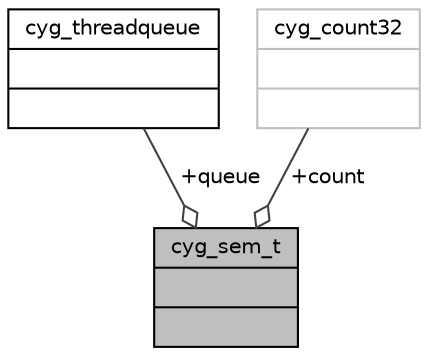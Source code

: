 digraph "cyg_sem_t"
{
  edge [fontname="Helvetica",fontsize="10",labelfontname="Helvetica",labelfontsize="10"];
  node [fontname="Helvetica",fontsize="10",shape=record];
  Node1 [label="{cyg_sem_t\n||}",height=0.2,width=0.4,color="black", fillcolor="grey75", style="filled" fontcolor="black"];
  Node2 -> Node1 [color="grey25",fontsize="10",style="solid",label=" +queue" ,arrowhead="odiamond",fontname="Helvetica"];
  Node2 [label="{cyg_threadqueue\n||}",height=0.2,width=0.4,color="black", fillcolor="white", style="filled",URL="$structcyg__threadqueue.html"];
  Node3 -> Node1 [color="grey25",fontsize="10",style="solid",label=" +count" ,arrowhead="odiamond",fontname="Helvetica"];
  Node3 [label="{cyg_count32\n||}",height=0.2,width=0.4,color="grey75", fillcolor="white", style="filled"];
}
